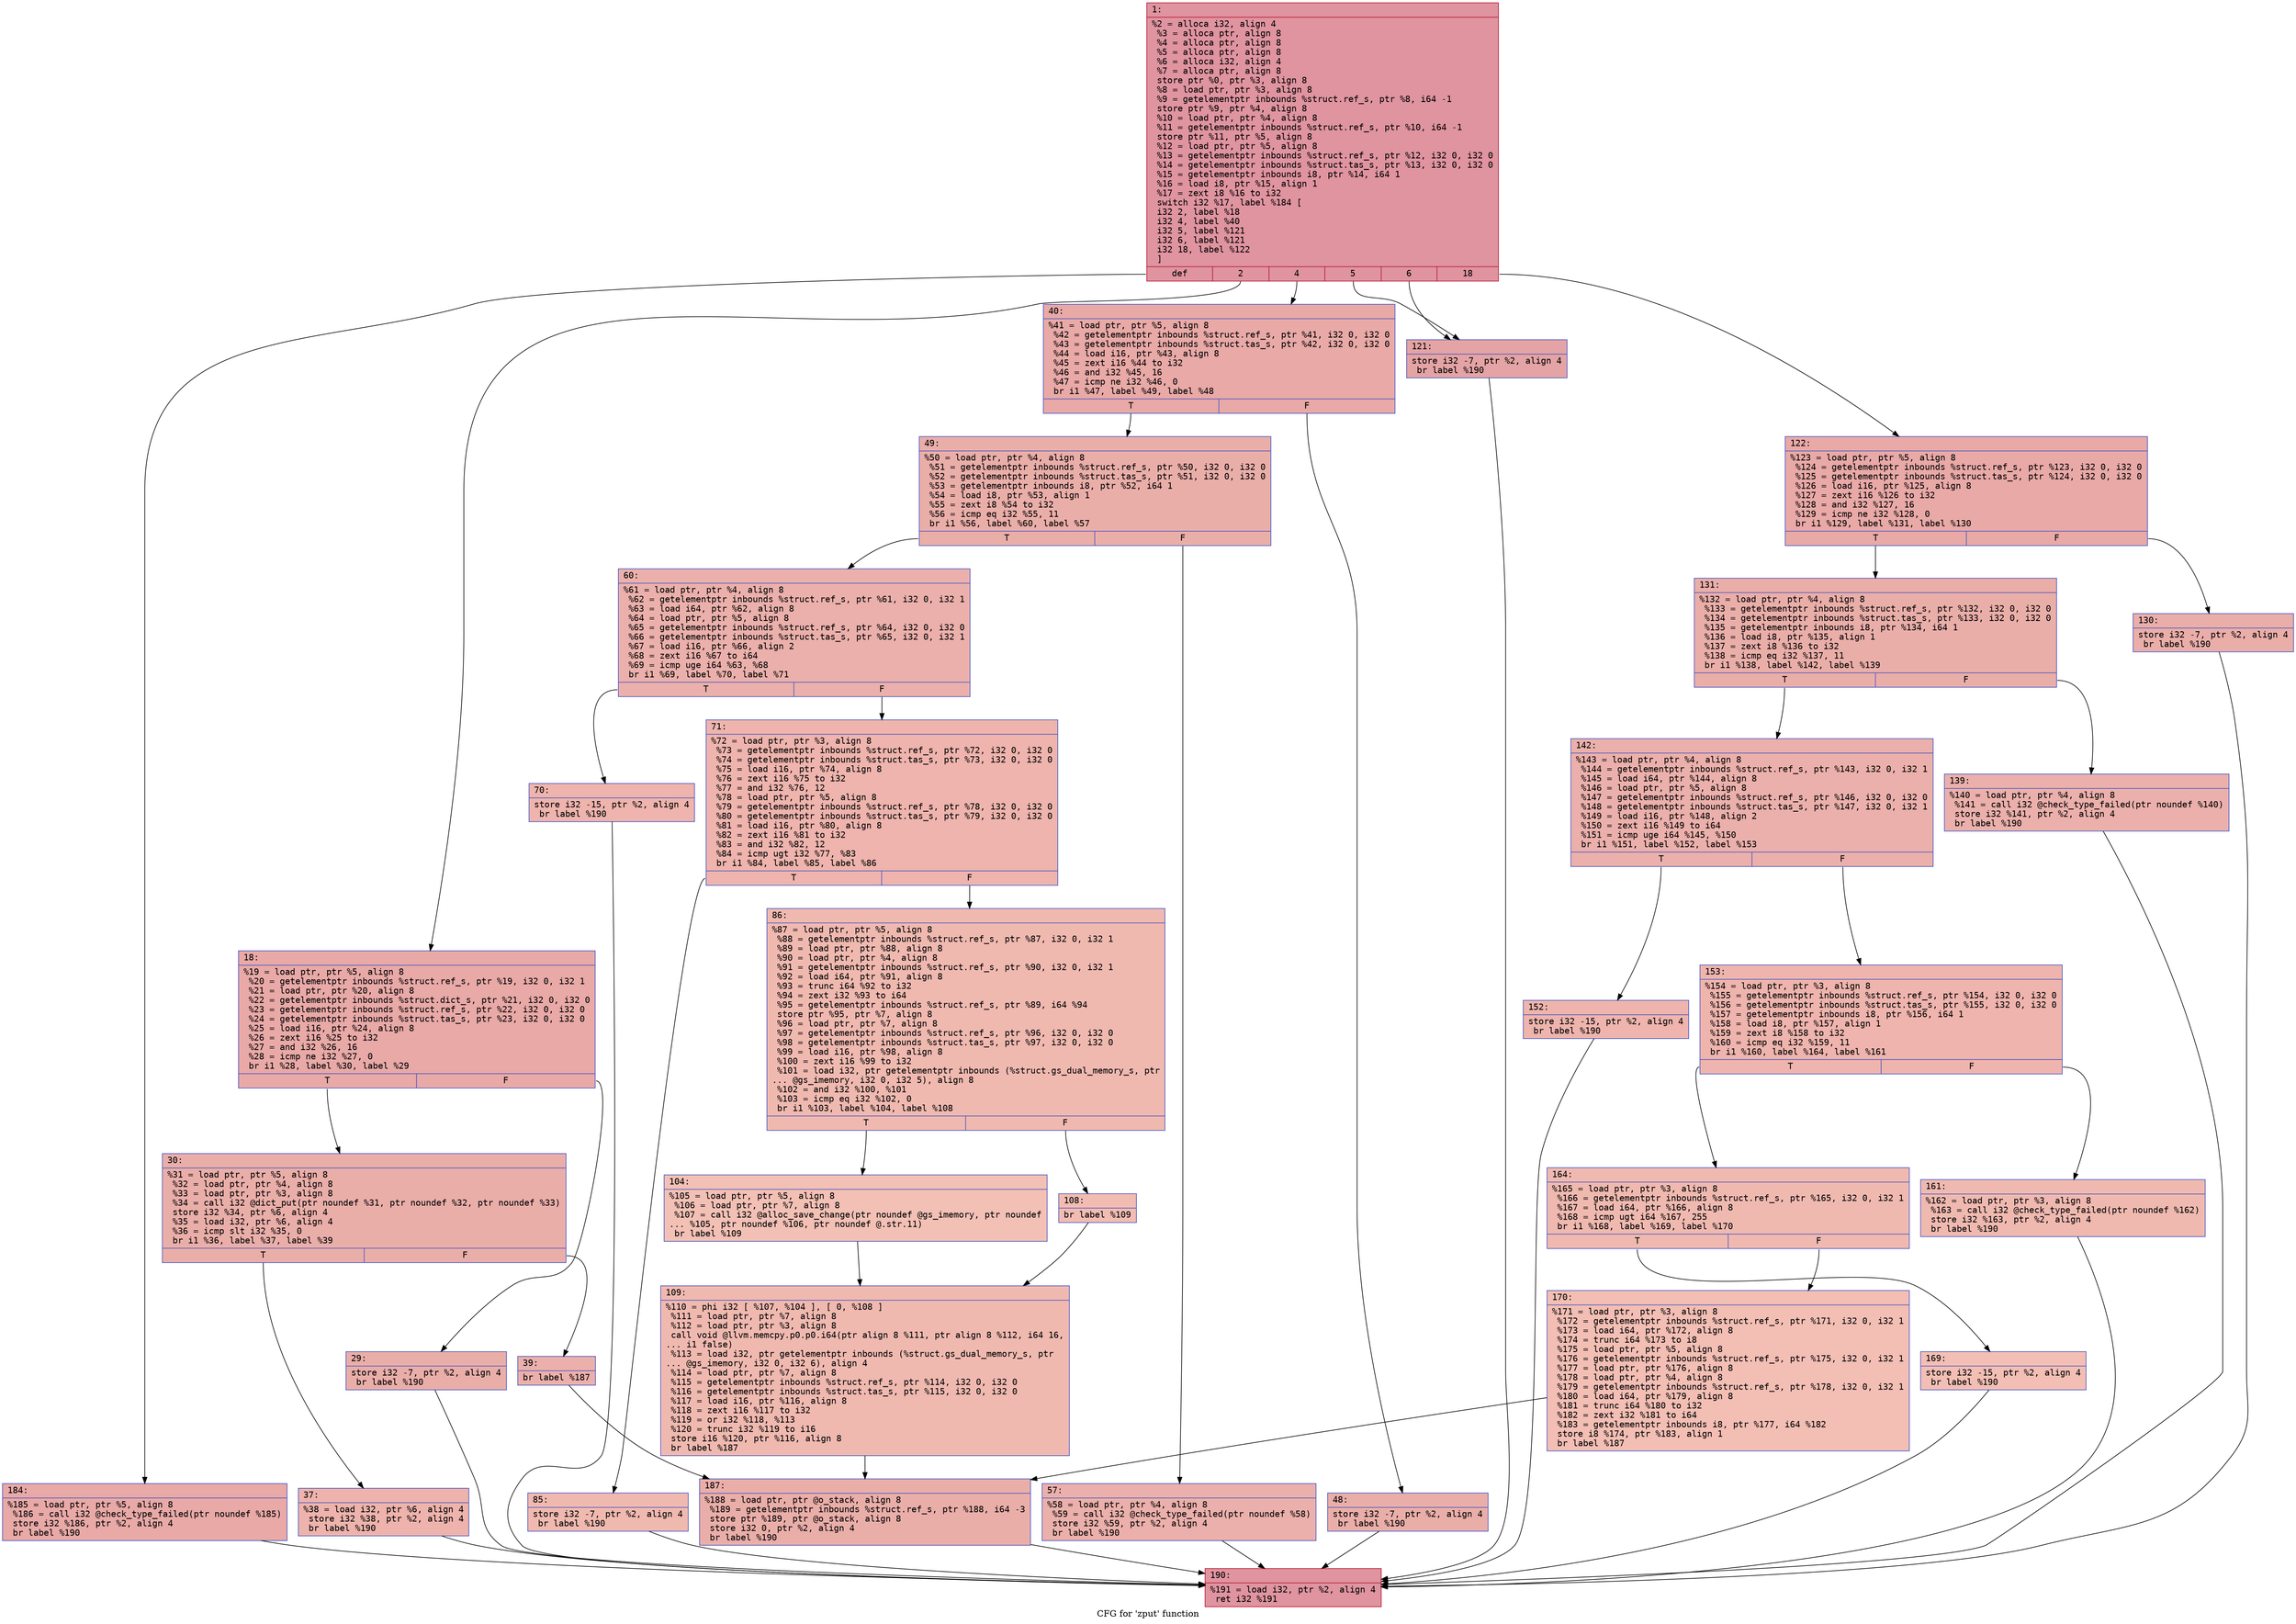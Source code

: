 digraph "CFG for 'zput' function" {
	label="CFG for 'zput' function";

	Node0x6000037f7a70 [shape=record,color="#b70d28ff", style=filled, fillcolor="#b70d2870" fontname="Courier",label="{1:\l|  %2 = alloca i32, align 4\l  %3 = alloca ptr, align 8\l  %4 = alloca ptr, align 8\l  %5 = alloca ptr, align 8\l  %6 = alloca i32, align 4\l  %7 = alloca ptr, align 8\l  store ptr %0, ptr %3, align 8\l  %8 = load ptr, ptr %3, align 8\l  %9 = getelementptr inbounds %struct.ref_s, ptr %8, i64 -1\l  store ptr %9, ptr %4, align 8\l  %10 = load ptr, ptr %4, align 8\l  %11 = getelementptr inbounds %struct.ref_s, ptr %10, i64 -1\l  store ptr %11, ptr %5, align 8\l  %12 = load ptr, ptr %5, align 8\l  %13 = getelementptr inbounds %struct.ref_s, ptr %12, i32 0, i32 0\l  %14 = getelementptr inbounds %struct.tas_s, ptr %13, i32 0, i32 0\l  %15 = getelementptr inbounds i8, ptr %14, i64 1\l  %16 = load i8, ptr %15, align 1\l  %17 = zext i8 %16 to i32\l  switch i32 %17, label %184 [\l    i32 2, label %18\l    i32 4, label %40\l    i32 5, label %121\l    i32 6, label %121\l    i32 18, label %122\l  ]\l|{<s0>def|<s1>2|<s2>4|<s3>5|<s4>6|<s5>18}}"];
	Node0x6000037f7a70:s0 -> Node0x6000037f0730[tooltip="1 -> 184\nProbability 16.67%" ];
	Node0x6000037f7a70:s1 -> Node0x6000037f7de0[tooltip="1 -> 18\nProbability 16.67%" ];
	Node0x6000037f7a70:s2 -> Node0x6000037f7f70[tooltip="1 -> 40\nProbability 16.67%" ];
	Node0x6000037f7a70:s3 -> Node0x6000037f0370[tooltip="1 -> 121\nProbability 33.33%" ];
	Node0x6000037f7a70:s4 -> Node0x6000037f0370[tooltip="1 -> 121\nProbability 33.33%" ];
	Node0x6000037f7a70:s5 -> Node0x6000037f03c0[tooltip="1 -> 122\nProbability 16.67%" ];
	Node0x6000037f7de0 [shape=record,color="#3d50c3ff", style=filled, fillcolor="#ca3b3770" fontname="Courier",label="{18:\l|  %19 = load ptr, ptr %5, align 8\l  %20 = getelementptr inbounds %struct.ref_s, ptr %19, i32 0, i32 1\l  %21 = load ptr, ptr %20, align 8\l  %22 = getelementptr inbounds %struct.dict_s, ptr %21, i32 0, i32 0\l  %23 = getelementptr inbounds %struct.ref_s, ptr %22, i32 0, i32 0\l  %24 = getelementptr inbounds %struct.tas_s, ptr %23, i32 0, i32 0\l  %25 = load i16, ptr %24, align 8\l  %26 = zext i16 %25 to i32\l  %27 = and i32 %26, 16\l  %28 = icmp ne i32 %27, 0\l  br i1 %28, label %30, label %29\l|{<s0>T|<s1>F}}"];
	Node0x6000037f7de0:s0 -> Node0x6000037f7e80[tooltip="18 -> 30\nProbability 50.00%" ];
	Node0x6000037f7de0:s1 -> Node0x6000037f7e30[tooltip="18 -> 29\nProbability 50.00%" ];
	Node0x6000037f7e30 [shape=record,color="#3d50c3ff", style=filled, fillcolor="#d0473d70" fontname="Courier",label="{29:\l|  store i32 -7, ptr %2, align 4\l  br label %190\l}"];
	Node0x6000037f7e30 -> Node0x6000037f07d0[tooltip="29 -> 190\nProbability 100.00%" ];
	Node0x6000037f7e80 [shape=record,color="#3d50c3ff", style=filled, fillcolor="#d0473d70" fontname="Courier",label="{30:\l|  %31 = load ptr, ptr %5, align 8\l  %32 = load ptr, ptr %4, align 8\l  %33 = load ptr, ptr %3, align 8\l  %34 = call i32 @dict_put(ptr noundef %31, ptr noundef %32, ptr noundef %33)\l  store i32 %34, ptr %6, align 4\l  %35 = load i32, ptr %6, align 4\l  %36 = icmp slt i32 %35, 0\l  br i1 %36, label %37, label %39\l|{<s0>T|<s1>F}}"];
	Node0x6000037f7e80:s0 -> Node0x6000037f7ed0[tooltip="30 -> 37\nProbability 37.50%" ];
	Node0x6000037f7e80:s1 -> Node0x6000037f7f20[tooltip="30 -> 39\nProbability 62.50%" ];
	Node0x6000037f7ed0 [shape=record,color="#3d50c3ff", style=filled, fillcolor="#d6524470" fontname="Courier",label="{37:\l|  %38 = load i32, ptr %6, align 4\l  store i32 %38, ptr %2, align 4\l  br label %190\l}"];
	Node0x6000037f7ed0 -> Node0x6000037f07d0[tooltip="37 -> 190\nProbability 100.00%" ];
	Node0x6000037f7f20 [shape=record,color="#3d50c3ff", style=filled, fillcolor="#d24b4070" fontname="Courier",label="{39:\l|  br label %187\l}"];
	Node0x6000037f7f20 -> Node0x6000037f0780[tooltip="39 -> 187\nProbability 100.00%" ];
	Node0x6000037f7f70 [shape=record,color="#3d50c3ff", style=filled, fillcolor="#ca3b3770" fontname="Courier",label="{40:\l|  %41 = load ptr, ptr %5, align 8\l  %42 = getelementptr inbounds %struct.ref_s, ptr %41, i32 0, i32 0\l  %43 = getelementptr inbounds %struct.tas_s, ptr %42, i32 0, i32 0\l  %44 = load i16, ptr %43, align 8\l  %45 = zext i16 %44 to i32\l  %46 = and i32 %45, 16\l  %47 = icmp ne i32 %46, 0\l  br i1 %47, label %49, label %48\l|{<s0>T|<s1>F}}"];
	Node0x6000037f7f70:s0 -> Node0x6000037f0050[tooltip="40 -> 49\nProbability 50.00%" ];
	Node0x6000037f7f70:s1 -> Node0x6000037f0000[tooltip="40 -> 48\nProbability 50.00%" ];
	Node0x6000037f0000 [shape=record,color="#3d50c3ff", style=filled, fillcolor="#d0473d70" fontname="Courier",label="{48:\l|  store i32 -7, ptr %2, align 4\l  br label %190\l}"];
	Node0x6000037f0000 -> Node0x6000037f07d0[tooltip="48 -> 190\nProbability 100.00%" ];
	Node0x6000037f0050 [shape=record,color="#3d50c3ff", style=filled, fillcolor="#d0473d70" fontname="Courier",label="{49:\l|  %50 = load ptr, ptr %4, align 8\l  %51 = getelementptr inbounds %struct.ref_s, ptr %50, i32 0, i32 0\l  %52 = getelementptr inbounds %struct.tas_s, ptr %51, i32 0, i32 0\l  %53 = getelementptr inbounds i8, ptr %52, i64 1\l  %54 = load i8, ptr %53, align 1\l  %55 = zext i8 %54 to i32\l  %56 = icmp eq i32 %55, 11\l  br i1 %56, label %60, label %57\l|{<s0>T|<s1>F}}"];
	Node0x6000037f0050:s0 -> Node0x6000037f00f0[tooltip="49 -> 60\nProbability 50.00%" ];
	Node0x6000037f0050:s1 -> Node0x6000037f00a0[tooltip="49 -> 57\nProbability 50.00%" ];
	Node0x6000037f00a0 [shape=record,color="#3d50c3ff", style=filled, fillcolor="#d24b4070" fontname="Courier",label="{57:\l|  %58 = load ptr, ptr %4, align 8\l  %59 = call i32 @check_type_failed(ptr noundef %58)\l  store i32 %59, ptr %2, align 4\l  br label %190\l}"];
	Node0x6000037f00a0 -> Node0x6000037f07d0[tooltip="57 -> 190\nProbability 100.00%" ];
	Node0x6000037f00f0 [shape=record,color="#3d50c3ff", style=filled, fillcolor="#d24b4070" fontname="Courier",label="{60:\l|  %61 = load ptr, ptr %4, align 8\l  %62 = getelementptr inbounds %struct.ref_s, ptr %61, i32 0, i32 1\l  %63 = load i64, ptr %62, align 8\l  %64 = load ptr, ptr %5, align 8\l  %65 = getelementptr inbounds %struct.ref_s, ptr %64, i32 0, i32 0\l  %66 = getelementptr inbounds %struct.tas_s, ptr %65, i32 0, i32 1\l  %67 = load i16, ptr %66, align 2\l  %68 = zext i16 %67 to i64\l  %69 = icmp uge i64 %63, %68\l  br i1 %69, label %70, label %71\l|{<s0>T|<s1>F}}"];
	Node0x6000037f00f0:s0 -> Node0x6000037f0140[tooltip="60 -> 70\nProbability 50.00%" ];
	Node0x6000037f00f0:s1 -> Node0x6000037f0190[tooltip="60 -> 71\nProbability 50.00%" ];
	Node0x6000037f0140 [shape=record,color="#3d50c3ff", style=filled, fillcolor="#d8564670" fontname="Courier",label="{70:\l|  store i32 -15, ptr %2, align 4\l  br label %190\l}"];
	Node0x6000037f0140 -> Node0x6000037f07d0[tooltip="70 -> 190\nProbability 100.00%" ];
	Node0x6000037f0190 [shape=record,color="#3d50c3ff", style=filled, fillcolor="#d8564670" fontname="Courier",label="{71:\l|  %72 = load ptr, ptr %3, align 8\l  %73 = getelementptr inbounds %struct.ref_s, ptr %72, i32 0, i32 0\l  %74 = getelementptr inbounds %struct.tas_s, ptr %73, i32 0, i32 0\l  %75 = load i16, ptr %74, align 8\l  %76 = zext i16 %75 to i32\l  %77 = and i32 %76, 12\l  %78 = load ptr, ptr %5, align 8\l  %79 = getelementptr inbounds %struct.ref_s, ptr %78, i32 0, i32 0\l  %80 = getelementptr inbounds %struct.tas_s, ptr %79, i32 0, i32 0\l  %81 = load i16, ptr %80, align 8\l  %82 = zext i16 %81 to i32\l  %83 = and i32 %82, 12\l  %84 = icmp ugt i32 %77, %83\l  br i1 %84, label %85, label %86\l|{<s0>T|<s1>F}}"];
	Node0x6000037f0190:s0 -> Node0x6000037f01e0[tooltip="71 -> 85\nProbability 50.00%" ];
	Node0x6000037f0190:s1 -> Node0x6000037f0230[tooltip="71 -> 86\nProbability 50.00%" ];
	Node0x6000037f01e0 [shape=record,color="#3d50c3ff", style=filled, fillcolor="#de614d70" fontname="Courier",label="{85:\l|  store i32 -7, ptr %2, align 4\l  br label %190\l}"];
	Node0x6000037f01e0 -> Node0x6000037f07d0[tooltip="85 -> 190\nProbability 100.00%" ];
	Node0x6000037f0230 [shape=record,color="#3d50c3ff", style=filled, fillcolor="#de614d70" fontname="Courier",label="{86:\l|  %87 = load ptr, ptr %5, align 8\l  %88 = getelementptr inbounds %struct.ref_s, ptr %87, i32 0, i32 1\l  %89 = load ptr, ptr %88, align 8\l  %90 = load ptr, ptr %4, align 8\l  %91 = getelementptr inbounds %struct.ref_s, ptr %90, i32 0, i32 1\l  %92 = load i64, ptr %91, align 8\l  %93 = trunc i64 %92 to i32\l  %94 = zext i32 %93 to i64\l  %95 = getelementptr inbounds %struct.ref_s, ptr %89, i64 %94\l  store ptr %95, ptr %7, align 8\l  %96 = load ptr, ptr %7, align 8\l  %97 = getelementptr inbounds %struct.ref_s, ptr %96, i32 0, i32 0\l  %98 = getelementptr inbounds %struct.tas_s, ptr %97, i32 0, i32 0\l  %99 = load i16, ptr %98, align 8\l  %100 = zext i16 %99 to i32\l  %101 = load i32, ptr getelementptr inbounds (%struct.gs_dual_memory_s, ptr\l... @gs_imemory, i32 0, i32 5), align 8\l  %102 = and i32 %100, %101\l  %103 = icmp eq i32 %102, 0\l  br i1 %103, label %104, label %108\l|{<s0>T|<s1>F}}"];
	Node0x6000037f0230:s0 -> Node0x6000037f0280[tooltip="86 -> 104\nProbability 37.50%" ];
	Node0x6000037f0230:s1 -> Node0x6000037f02d0[tooltip="86 -> 108\nProbability 62.50%" ];
	Node0x6000037f0280 [shape=record,color="#3d50c3ff", style=filled, fillcolor="#e5705870" fontname="Courier",label="{104:\l|  %105 = load ptr, ptr %5, align 8\l  %106 = load ptr, ptr %7, align 8\l  %107 = call i32 @alloc_save_change(ptr noundef @gs_imemory, ptr noundef\l... %105, ptr noundef %106, ptr noundef @.str.11)\l  br label %109\l}"];
	Node0x6000037f0280 -> Node0x6000037f0320[tooltip="104 -> 109\nProbability 100.00%" ];
	Node0x6000037f02d0 [shape=record,color="#3d50c3ff", style=filled, fillcolor="#e1675170" fontname="Courier",label="{108:\l|  br label %109\l}"];
	Node0x6000037f02d0 -> Node0x6000037f0320[tooltip="108 -> 109\nProbability 100.00%" ];
	Node0x6000037f0320 [shape=record,color="#3d50c3ff", style=filled, fillcolor="#de614d70" fontname="Courier",label="{109:\l|  %110 = phi i32 [ %107, %104 ], [ 0, %108 ]\l  %111 = load ptr, ptr %7, align 8\l  %112 = load ptr, ptr %3, align 8\l  call void @llvm.memcpy.p0.p0.i64(ptr align 8 %111, ptr align 8 %112, i64 16,\l... i1 false)\l  %113 = load i32, ptr getelementptr inbounds (%struct.gs_dual_memory_s, ptr\l... @gs_imemory, i32 0, i32 6), align 4\l  %114 = load ptr, ptr %7, align 8\l  %115 = getelementptr inbounds %struct.ref_s, ptr %114, i32 0, i32 0\l  %116 = getelementptr inbounds %struct.tas_s, ptr %115, i32 0, i32 0\l  %117 = load i16, ptr %116, align 8\l  %118 = zext i16 %117 to i32\l  %119 = or i32 %118, %113\l  %120 = trunc i32 %119 to i16\l  store i16 %120, ptr %116, align 8\l  br label %187\l}"];
	Node0x6000037f0320 -> Node0x6000037f0780[tooltip="109 -> 187\nProbability 100.00%" ];
	Node0x6000037f0370 [shape=record,color="#3d50c3ff", style=filled, fillcolor="#c32e3170" fontname="Courier",label="{121:\l|  store i32 -7, ptr %2, align 4\l  br label %190\l}"];
	Node0x6000037f0370 -> Node0x6000037f07d0[tooltip="121 -> 190\nProbability 100.00%" ];
	Node0x6000037f03c0 [shape=record,color="#3d50c3ff", style=filled, fillcolor="#ca3b3770" fontname="Courier",label="{122:\l|  %123 = load ptr, ptr %5, align 8\l  %124 = getelementptr inbounds %struct.ref_s, ptr %123, i32 0, i32 0\l  %125 = getelementptr inbounds %struct.tas_s, ptr %124, i32 0, i32 0\l  %126 = load i16, ptr %125, align 8\l  %127 = zext i16 %126 to i32\l  %128 = and i32 %127, 16\l  %129 = icmp ne i32 %128, 0\l  br i1 %129, label %131, label %130\l|{<s0>T|<s1>F}}"];
	Node0x6000037f03c0:s0 -> Node0x6000037f0460[tooltip="122 -> 131\nProbability 50.00%" ];
	Node0x6000037f03c0:s1 -> Node0x6000037f0410[tooltip="122 -> 130\nProbability 50.00%" ];
	Node0x6000037f0410 [shape=record,color="#3d50c3ff", style=filled, fillcolor="#d0473d70" fontname="Courier",label="{130:\l|  store i32 -7, ptr %2, align 4\l  br label %190\l}"];
	Node0x6000037f0410 -> Node0x6000037f07d0[tooltip="130 -> 190\nProbability 100.00%" ];
	Node0x6000037f0460 [shape=record,color="#3d50c3ff", style=filled, fillcolor="#d0473d70" fontname="Courier",label="{131:\l|  %132 = load ptr, ptr %4, align 8\l  %133 = getelementptr inbounds %struct.ref_s, ptr %132, i32 0, i32 0\l  %134 = getelementptr inbounds %struct.tas_s, ptr %133, i32 0, i32 0\l  %135 = getelementptr inbounds i8, ptr %134, i64 1\l  %136 = load i8, ptr %135, align 1\l  %137 = zext i8 %136 to i32\l  %138 = icmp eq i32 %137, 11\l  br i1 %138, label %142, label %139\l|{<s0>T|<s1>F}}"];
	Node0x6000037f0460:s0 -> Node0x6000037f0500[tooltip="131 -> 142\nProbability 50.00%" ];
	Node0x6000037f0460:s1 -> Node0x6000037f04b0[tooltip="131 -> 139\nProbability 50.00%" ];
	Node0x6000037f04b0 [shape=record,color="#3d50c3ff", style=filled, fillcolor="#d24b4070" fontname="Courier",label="{139:\l|  %140 = load ptr, ptr %4, align 8\l  %141 = call i32 @check_type_failed(ptr noundef %140)\l  store i32 %141, ptr %2, align 4\l  br label %190\l}"];
	Node0x6000037f04b0 -> Node0x6000037f07d0[tooltip="139 -> 190\nProbability 100.00%" ];
	Node0x6000037f0500 [shape=record,color="#3d50c3ff", style=filled, fillcolor="#d24b4070" fontname="Courier",label="{142:\l|  %143 = load ptr, ptr %4, align 8\l  %144 = getelementptr inbounds %struct.ref_s, ptr %143, i32 0, i32 1\l  %145 = load i64, ptr %144, align 8\l  %146 = load ptr, ptr %5, align 8\l  %147 = getelementptr inbounds %struct.ref_s, ptr %146, i32 0, i32 0\l  %148 = getelementptr inbounds %struct.tas_s, ptr %147, i32 0, i32 1\l  %149 = load i16, ptr %148, align 2\l  %150 = zext i16 %149 to i64\l  %151 = icmp uge i64 %145, %150\l  br i1 %151, label %152, label %153\l|{<s0>T|<s1>F}}"];
	Node0x6000037f0500:s0 -> Node0x6000037f0550[tooltip="142 -> 152\nProbability 50.00%" ];
	Node0x6000037f0500:s1 -> Node0x6000037f05a0[tooltip="142 -> 153\nProbability 50.00%" ];
	Node0x6000037f0550 [shape=record,color="#3d50c3ff", style=filled, fillcolor="#d8564670" fontname="Courier",label="{152:\l|  store i32 -15, ptr %2, align 4\l  br label %190\l}"];
	Node0x6000037f0550 -> Node0x6000037f07d0[tooltip="152 -> 190\nProbability 100.00%" ];
	Node0x6000037f05a0 [shape=record,color="#3d50c3ff", style=filled, fillcolor="#d8564670" fontname="Courier",label="{153:\l|  %154 = load ptr, ptr %3, align 8\l  %155 = getelementptr inbounds %struct.ref_s, ptr %154, i32 0, i32 0\l  %156 = getelementptr inbounds %struct.tas_s, ptr %155, i32 0, i32 0\l  %157 = getelementptr inbounds i8, ptr %156, i64 1\l  %158 = load i8, ptr %157, align 1\l  %159 = zext i8 %158 to i32\l  %160 = icmp eq i32 %159, 11\l  br i1 %160, label %164, label %161\l|{<s0>T|<s1>F}}"];
	Node0x6000037f05a0:s0 -> Node0x6000037f0640[tooltip="153 -> 164\nProbability 50.00%" ];
	Node0x6000037f05a0:s1 -> Node0x6000037f05f0[tooltip="153 -> 161\nProbability 50.00%" ];
	Node0x6000037f05f0 [shape=record,color="#3d50c3ff", style=filled, fillcolor="#de614d70" fontname="Courier",label="{161:\l|  %162 = load ptr, ptr %3, align 8\l  %163 = call i32 @check_type_failed(ptr noundef %162)\l  store i32 %163, ptr %2, align 4\l  br label %190\l}"];
	Node0x6000037f05f0 -> Node0x6000037f07d0[tooltip="161 -> 190\nProbability 100.00%" ];
	Node0x6000037f0640 [shape=record,color="#3d50c3ff", style=filled, fillcolor="#de614d70" fontname="Courier",label="{164:\l|  %165 = load ptr, ptr %3, align 8\l  %166 = getelementptr inbounds %struct.ref_s, ptr %165, i32 0, i32 1\l  %167 = load i64, ptr %166, align 8\l  %168 = icmp ugt i64 %167, 255\l  br i1 %168, label %169, label %170\l|{<s0>T|<s1>F}}"];
	Node0x6000037f0640:s0 -> Node0x6000037f0690[tooltip="164 -> 169\nProbability 50.00%" ];
	Node0x6000037f0640:s1 -> Node0x6000037f06e0[tooltip="164 -> 170\nProbability 50.00%" ];
	Node0x6000037f0690 [shape=record,color="#3d50c3ff", style=filled, fillcolor="#e36c5570" fontname="Courier",label="{169:\l|  store i32 -15, ptr %2, align 4\l  br label %190\l}"];
	Node0x6000037f0690 -> Node0x6000037f07d0[tooltip="169 -> 190\nProbability 100.00%" ];
	Node0x6000037f06e0 [shape=record,color="#3d50c3ff", style=filled, fillcolor="#e36c5570" fontname="Courier",label="{170:\l|  %171 = load ptr, ptr %3, align 8\l  %172 = getelementptr inbounds %struct.ref_s, ptr %171, i32 0, i32 1\l  %173 = load i64, ptr %172, align 8\l  %174 = trunc i64 %173 to i8\l  %175 = load ptr, ptr %5, align 8\l  %176 = getelementptr inbounds %struct.ref_s, ptr %175, i32 0, i32 1\l  %177 = load ptr, ptr %176, align 8\l  %178 = load ptr, ptr %4, align 8\l  %179 = getelementptr inbounds %struct.ref_s, ptr %178, i32 0, i32 1\l  %180 = load i64, ptr %179, align 8\l  %181 = trunc i64 %180 to i32\l  %182 = zext i32 %181 to i64\l  %183 = getelementptr inbounds i8, ptr %177, i64 %182\l  store i8 %174, ptr %183, align 1\l  br label %187\l}"];
	Node0x6000037f06e0 -> Node0x6000037f0780[tooltip="170 -> 187\nProbability 100.00%" ];
	Node0x6000037f0730 [shape=record,color="#3d50c3ff", style=filled, fillcolor="#ca3b3770" fontname="Courier",label="{184:\l|  %185 = load ptr, ptr %5, align 8\l  %186 = call i32 @check_type_failed(ptr noundef %185)\l  store i32 %186, ptr %2, align 4\l  br label %190\l}"];
	Node0x6000037f0730 -> Node0x6000037f07d0[tooltip="184 -> 190\nProbability 100.00%" ];
	Node0x6000037f0780 [shape=record,color="#3d50c3ff", style=filled, fillcolor="#d0473d70" fontname="Courier",label="{187:\l|  %188 = load ptr, ptr @o_stack, align 8\l  %189 = getelementptr inbounds %struct.ref_s, ptr %188, i64 -3\l  store ptr %189, ptr @o_stack, align 8\l  store i32 0, ptr %2, align 4\l  br label %190\l}"];
	Node0x6000037f0780 -> Node0x6000037f07d0[tooltip="187 -> 190\nProbability 100.00%" ];
	Node0x6000037f07d0 [shape=record,color="#b70d28ff", style=filled, fillcolor="#b70d2870" fontname="Courier",label="{190:\l|  %191 = load i32, ptr %2, align 4\l  ret i32 %191\l}"];
}
